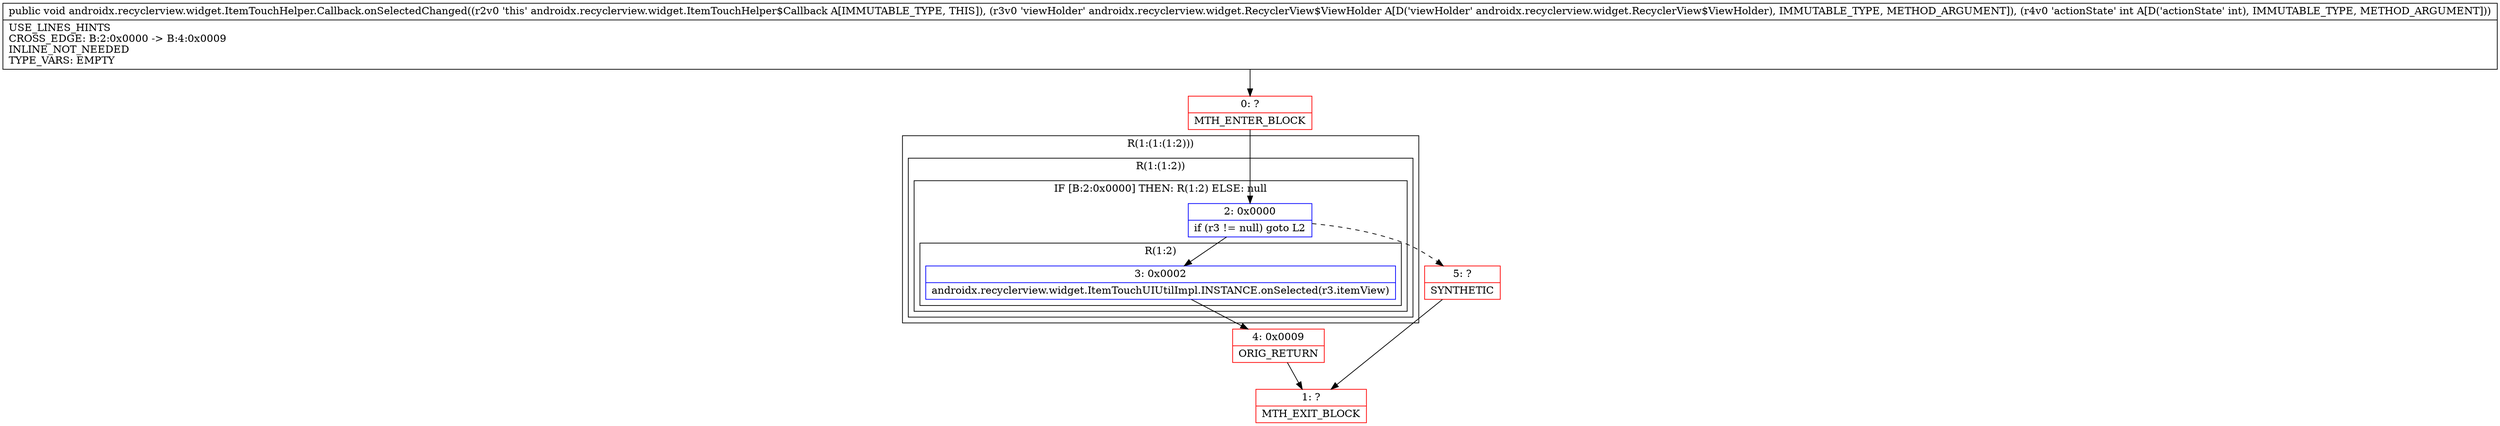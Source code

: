 digraph "CFG forandroidx.recyclerview.widget.ItemTouchHelper.Callback.onSelectedChanged(Landroidx\/recyclerview\/widget\/RecyclerView$ViewHolder;I)V" {
subgraph cluster_Region_1717233393 {
label = "R(1:(1:(1:2)))";
node [shape=record,color=blue];
subgraph cluster_Region_96324689 {
label = "R(1:(1:2))";
node [shape=record,color=blue];
subgraph cluster_IfRegion_1801456768 {
label = "IF [B:2:0x0000] THEN: R(1:2) ELSE: null";
node [shape=record,color=blue];
Node_2 [shape=record,label="{2\:\ 0x0000|if (r3 != null) goto L2\l}"];
subgraph cluster_Region_750029965 {
label = "R(1:2)";
node [shape=record,color=blue];
Node_3 [shape=record,label="{3\:\ 0x0002|androidx.recyclerview.widget.ItemTouchUIUtilImpl.INSTANCE.onSelected(r3.itemView)\l}"];
}
}
}
}
Node_0 [shape=record,color=red,label="{0\:\ ?|MTH_ENTER_BLOCK\l}"];
Node_4 [shape=record,color=red,label="{4\:\ 0x0009|ORIG_RETURN\l}"];
Node_1 [shape=record,color=red,label="{1\:\ ?|MTH_EXIT_BLOCK\l}"];
Node_5 [shape=record,color=red,label="{5\:\ ?|SYNTHETIC\l}"];
MethodNode[shape=record,label="{public void androidx.recyclerview.widget.ItemTouchHelper.Callback.onSelectedChanged((r2v0 'this' androidx.recyclerview.widget.ItemTouchHelper$Callback A[IMMUTABLE_TYPE, THIS]), (r3v0 'viewHolder' androidx.recyclerview.widget.RecyclerView$ViewHolder A[D('viewHolder' androidx.recyclerview.widget.RecyclerView$ViewHolder), IMMUTABLE_TYPE, METHOD_ARGUMENT]), (r4v0 'actionState' int A[D('actionState' int), IMMUTABLE_TYPE, METHOD_ARGUMENT]))  | USE_LINES_HINTS\lCROSS_EDGE: B:2:0x0000 \-\> B:4:0x0009\lINLINE_NOT_NEEDED\lTYPE_VARS: EMPTY\l}"];
MethodNode -> Node_0;Node_2 -> Node_3;
Node_2 -> Node_5[style=dashed];
Node_3 -> Node_4;
Node_0 -> Node_2;
Node_4 -> Node_1;
Node_5 -> Node_1;
}

